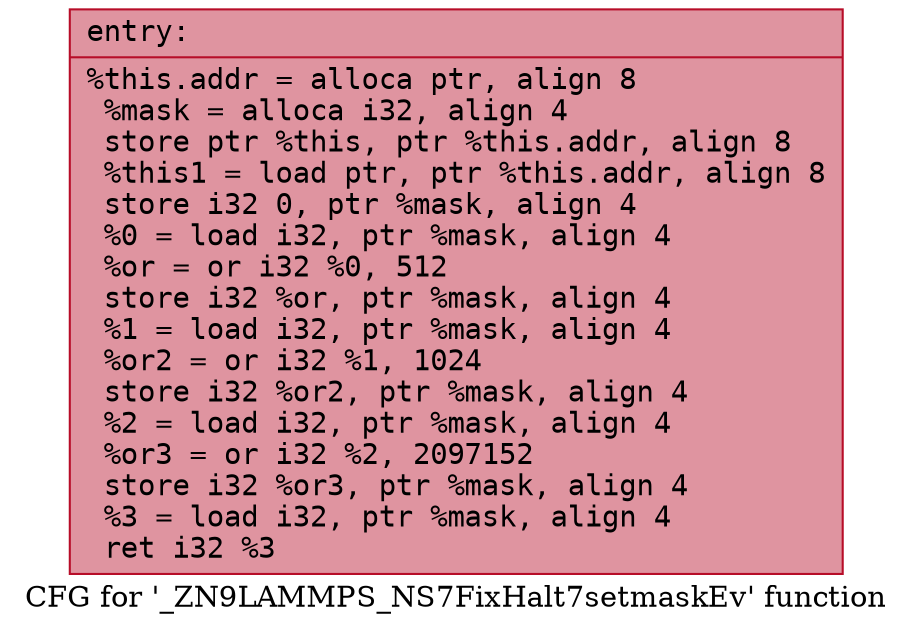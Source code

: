 digraph "CFG for '_ZN9LAMMPS_NS7FixHalt7setmaskEv' function" {
	label="CFG for '_ZN9LAMMPS_NS7FixHalt7setmaskEv' function";

	Node0x5603f57d2560 [shape=record,color="#b70d28ff", style=filled, fillcolor="#b70d2870" fontname="Courier",label="{entry:\l|  %this.addr = alloca ptr, align 8\l  %mask = alloca i32, align 4\l  store ptr %this, ptr %this.addr, align 8\l  %this1 = load ptr, ptr %this.addr, align 8\l  store i32 0, ptr %mask, align 4\l  %0 = load i32, ptr %mask, align 4\l  %or = or i32 %0, 512\l  store i32 %or, ptr %mask, align 4\l  %1 = load i32, ptr %mask, align 4\l  %or2 = or i32 %1, 1024\l  store i32 %or2, ptr %mask, align 4\l  %2 = load i32, ptr %mask, align 4\l  %or3 = or i32 %2, 2097152\l  store i32 %or3, ptr %mask, align 4\l  %3 = load i32, ptr %mask, align 4\l  ret i32 %3\l}"];
}
